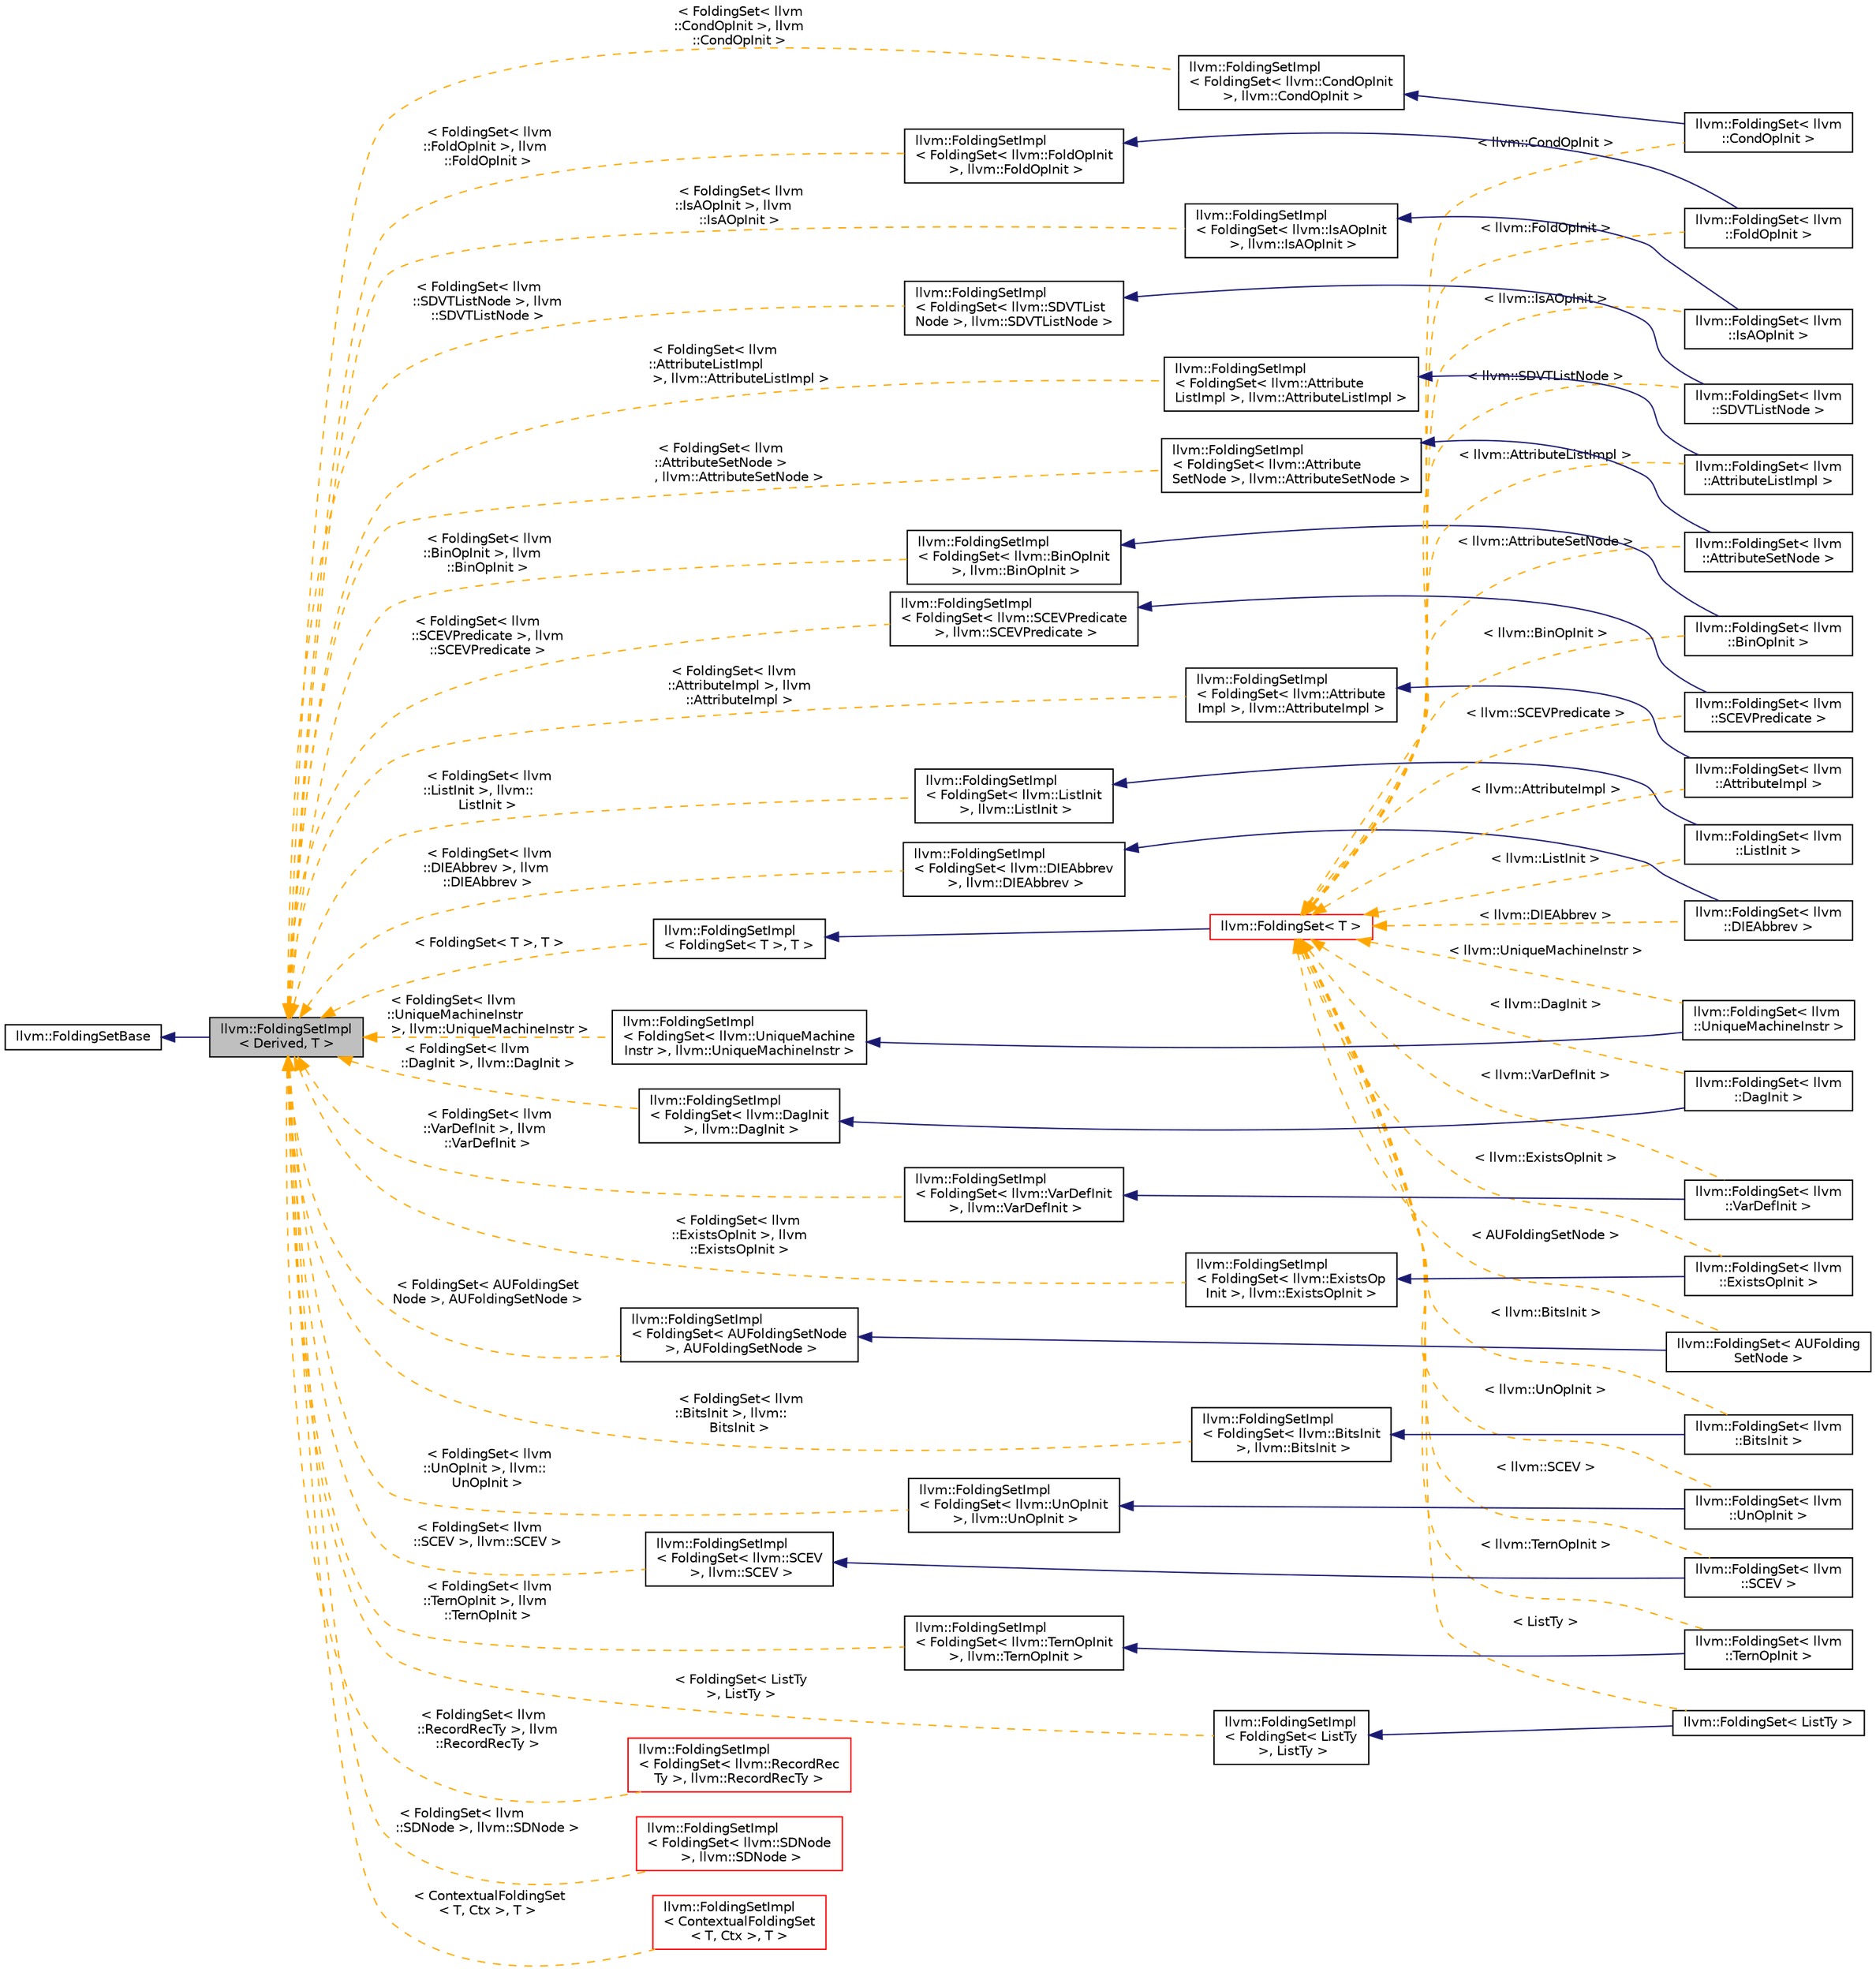 digraph "llvm::FoldingSetImpl&lt; Derived, T &gt;"
{
 // LATEX_PDF_SIZE
  bgcolor="transparent";
  edge [fontname="Helvetica",fontsize="10",labelfontname="Helvetica",labelfontsize="10"];
  node [fontname="Helvetica",fontsize="10",shape=record];
  rankdir="LR";
  Node1 [label="llvm::FoldingSetImpl\l\< Derived, T \>",height=0.2,width=0.4,color="black", fillcolor="grey75", style="filled", fontcolor="black",tooltip="FoldingSetImpl - An implementation detail that lets us share code between FoldingSet and ContextualFo..."];
  Node2 -> Node1 [dir="back",color="midnightblue",fontsize="10",style="solid",fontname="Helvetica"];
  Node2 [label="llvm::FoldingSetBase",height=0.2,width=0.4,color="black",URL="$classllvm_1_1FoldingSetBase.html",tooltip="FoldingSetBase - Implements the folding set functionality."];
  Node1 -> Node3 [dir="back",color="orange",fontsize="10",style="dashed",label=" \< FoldingSet\< llvm\l::ListInit \>, llvm::\lListInit \>" ,fontname="Helvetica"];
  Node3 [label="llvm::FoldingSetImpl\l\< FoldingSet\< llvm::ListInit\l \>, llvm::ListInit \>",height=0.2,width=0.4,color="black",URL="$classllvm_1_1FoldingSetImpl.html",tooltip=" "];
  Node3 -> Node4 [dir="back",color="midnightblue",fontsize="10",style="solid",fontname="Helvetica"];
  Node4 [label="llvm::FoldingSet\< llvm\l::ListInit \>",height=0.2,width=0.4,color="black",URL="$classllvm_1_1FoldingSet.html",tooltip=" "];
  Node1 -> Node5 [dir="back",color="orange",fontsize="10",style="dashed",label=" \< FoldingSet\< llvm\l::DIEAbbrev \>, llvm\l::DIEAbbrev \>" ,fontname="Helvetica"];
  Node5 [label="llvm::FoldingSetImpl\l\< FoldingSet\< llvm::DIEAbbrev\l \>, llvm::DIEAbbrev \>",height=0.2,width=0.4,color="black",URL="$classllvm_1_1FoldingSetImpl.html",tooltip=" "];
  Node5 -> Node6 [dir="back",color="midnightblue",fontsize="10",style="solid",fontname="Helvetica"];
  Node6 [label="llvm::FoldingSet\< llvm\l::DIEAbbrev \>",height=0.2,width=0.4,color="black",URL="$classllvm_1_1FoldingSet.html",tooltip=" "];
  Node1 -> Node7 [dir="back",color="orange",fontsize="10",style="dashed",label=" \< FoldingSet\< llvm\l::IsAOpInit \>, llvm\l::IsAOpInit \>" ,fontname="Helvetica"];
  Node7 [label="llvm::FoldingSetImpl\l\< FoldingSet\< llvm::IsAOpInit\l \>, llvm::IsAOpInit \>",height=0.2,width=0.4,color="black",URL="$classllvm_1_1FoldingSetImpl.html",tooltip=" "];
  Node7 -> Node8 [dir="back",color="midnightblue",fontsize="10",style="solid",fontname="Helvetica"];
  Node8 [label="llvm::FoldingSet\< llvm\l::IsAOpInit \>",height=0.2,width=0.4,color="black",URL="$classllvm_1_1FoldingSet.html",tooltip=" "];
  Node1 -> Node9 [dir="back",color="orange",fontsize="10",style="dashed",label=" \< FoldingSet\< llvm\l::BinOpInit \>, llvm\l::BinOpInit \>" ,fontname="Helvetica"];
  Node9 [label="llvm::FoldingSetImpl\l\< FoldingSet\< llvm::BinOpInit\l \>, llvm::BinOpInit \>",height=0.2,width=0.4,color="black",URL="$classllvm_1_1FoldingSetImpl.html",tooltip=" "];
  Node9 -> Node10 [dir="back",color="midnightblue",fontsize="10",style="solid",fontname="Helvetica"];
  Node10 [label="llvm::FoldingSet\< llvm\l::BinOpInit \>",height=0.2,width=0.4,color="black",URL="$classllvm_1_1FoldingSet.html",tooltip=" "];
  Node1 -> Node11 [dir="back",color="orange",fontsize="10",style="dashed",label=" \< FoldingSet\< llvm\l::AttributeImpl \>, llvm\l::AttributeImpl \>" ,fontname="Helvetica"];
  Node11 [label="llvm::FoldingSetImpl\l\< FoldingSet\< llvm::Attribute\lImpl \>, llvm::AttributeImpl \>",height=0.2,width=0.4,color="black",URL="$classllvm_1_1FoldingSetImpl.html",tooltip=" "];
  Node11 -> Node12 [dir="back",color="midnightblue",fontsize="10",style="solid",fontname="Helvetica"];
  Node12 [label="llvm::FoldingSet\< llvm\l::AttributeImpl \>",height=0.2,width=0.4,color="black",URL="$classllvm_1_1FoldingSet.html",tooltip=" "];
  Node1 -> Node13 [dir="back",color="orange",fontsize="10",style="dashed",label=" \< FoldingSet\< T \>, T \>" ,fontname="Helvetica"];
  Node13 [label="llvm::FoldingSetImpl\l\< FoldingSet\< T \>, T \>",height=0.2,width=0.4,color="black",URL="$classllvm_1_1FoldingSetImpl.html",tooltip=" "];
  Node13 -> Node14 [dir="back",color="midnightblue",fontsize="10",style="solid",fontname="Helvetica"];
  Node14 [label="llvm::FoldingSet\< T \>",height=0.2,width=0.4,color="red",URL="$classllvm_1_1FoldingSet.html",tooltip="FoldingSet - This template class is used to instantiate a specialized implementation of the folding s..."];
  Node14 -> Node15 [dir="back",color="orange",fontsize="10",style="dashed",label=" \< llvm::SDVTListNode \>" ,fontname="Helvetica"];
  Node15 [label="llvm::FoldingSet\< llvm\l::SDVTListNode \>",height=0.2,width=0.4,color="black",URL="$classllvm_1_1FoldingSet.html",tooltip=" "];
  Node14 -> Node12 [dir="back",color="orange",fontsize="10",style="dashed",label=" \< llvm::AttributeImpl \>" ,fontname="Helvetica"];
  Node14 -> Node16 [dir="back",color="orange",fontsize="10",style="dashed",label=" \< llvm::AttributeListImpl \>" ,fontname="Helvetica"];
  Node16 [label="llvm::FoldingSet\< llvm\l::AttributeListImpl \>",height=0.2,width=0.4,color="black",URL="$classllvm_1_1FoldingSet.html",tooltip=" "];
  Node14 -> Node17 [dir="back",color="orange",fontsize="10",style="dashed",label=" \< llvm::SCEVPredicate \>" ,fontname="Helvetica"];
  Node17 [label="llvm::FoldingSet\< llvm\l::SCEVPredicate \>",height=0.2,width=0.4,color="black",URL="$classllvm_1_1FoldingSet.html",tooltip=" "];
  Node14 -> Node18 [dir="back",color="orange",fontsize="10",style="dashed",label=" \< llvm::CondOpInit \>" ,fontname="Helvetica"];
  Node18 [label="llvm::FoldingSet\< llvm\l::CondOpInit \>",height=0.2,width=0.4,color="black",URL="$classllvm_1_1FoldingSet.html",tooltip=" "];
  Node14 -> Node20 [dir="back",color="orange",fontsize="10",style="dashed",label=" \< llvm::FoldOpInit \>" ,fontname="Helvetica"];
  Node20 [label="llvm::FoldingSet\< llvm\l::FoldOpInit \>",height=0.2,width=0.4,color="black",URL="$classllvm_1_1FoldingSet.html",tooltip=" "];
  Node14 -> Node21 [dir="back",color="orange",fontsize="10",style="dashed",label=" \< llvm::AttributeSetNode \>" ,fontname="Helvetica"];
  Node21 [label="llvm::FoldingSet\< llvm\l::AttributeSetNode \>",height=0.2,width=0.4,color="black",URL="$classllvm_1_1FoldingSet.html",tooltip=" "];
  Node14 -> Node22 [dir="back",color="orange",fontsize="10",style="dashed",label=" \< llvm::TernOpInit \>" ,fontname="Helvetica"];
  Node22 [label="llvm::FoldingSet\< llvm\l::TernOpInit \>",height=0.2,width=0.4,color="black",URL="$classllvm_1_1FoldingSet.html",tooltip=" "];
  Node14 -> Node23 [dir="back",color="orange",fontsize="10",style="dashed",label=" \< ListTy \>" ,fontname="Helvetica"];
  Node23 [label="llvm::FoldingSet\< ListTy \>",height=0.2,width=0.4,color="black",URL="$classllvm_1_1FoldingSet.html",tooltip=" "];
  Node14 -> Node24 [dir="back",color="orange",fontsize="10",style="dashed",label=" \< llvm::VarDefInit \>" ,fontname="Helvetica"];
  Node24 [label="llvm::FoldingSet\< llvm\l::VarDefInit \>",height=0.2,width=0.4,color="black",URL="$classllvm_1_1FoldingSet.html",tooltip=" "];
  Node14 -> Node25 [dir="back",color="orange",fontsize="10",style="dashed",label=" \< llvm::BitsInit \>" ,fontname="Helvetica"];
  Node25 [label="llvm::FoldingSet\< llvm\l::BitsInit \>",height=0.2,width=0.4,color="black",URL="$classllvm_1_1FoldingSet.html",tooltip=" "];
  Node14 -> Node26 [dir="back",color="orange",fontsize="10",style="dashed",label=" \< llvm::UnOpInit \>" ,fontname="Helvetica"];
  Node26 [label="llvm::FoldingSet\< llvm\l::UnOpInit \>",height=0.2,width=0.4,color="black",URL="$classllvm_1_1FoldingSet.html",tooltip=" "];
  Node14 -> Node27 [dir="back",color="orange",fontsize="10",style="dashed",label=" \< llvm::ExistsOpInit \>" ,fontname="Helvetica"];
  Node27 [label="llvm::FoldingSet\< llvm\l::ExistsOpInit \>",height=0.2,width=0.4,color="black",URL="$classllvm_1_1FoldingSet.html",tooltip=" "];
  Node14 -> Node4 [dir="back",color="orange",fontsize="10",style="dashed",label=" \< llvm::ListInit \>" ,fontname="Helvetica"];
  Node14 -> Node28 [dir="back",color="orange",fontsize="10",style="dashed",label=" \< AUFoldingSetNode \>" ,fontname="Helvetica"];
  Node28 [label="llvm::FoldingSet\< AUFolding\lSetNode \>",height=0.2,width=0.4,color="black",URL="$classllvm_1_1FoldingSet.html",tooltip=" "];
  Node14 -> Node29 [dir="back",color="orange",fontsize="10",style="dashed",label=" \< llvm::SCEV \>" ,fontname="Helvetica"];
  Node29 [label="llvm::FoldingSet\< llvm\l::SCEV \>",height=0.2,width=0.4,color="black",URL="$classllvm_1_1FoldingSet.html",tooltip=" "];
  Node14 -> Node8 [dir="back",color="orange",fontsize="10",style="dashed",label=" \< llvm::IsAOpInit \>" ,fontname="Helvetica"];
  Node14 -> Node31 [dir="back",color="orange",fontsize="10",style="dashed",label=" \< llvm::UniqueMachineInstr \>" ,fontname="Helvetica"];
  Node31 [label="llvm::FoldingSet\< llvm\l::UniqueMachineInstr \>",height=0.2,width=0.4,color="black",URL="$classllvm_1_1FoldingSet.html",tooltip=" "];
  Node14 -> Node32 [dir="back",color="orange",fontsize="10",style="dashed",label=" \< llvm::DagInit \>" ,fontname="Helvetica"];
  Node32 [label="llvm::FoldingSet\< llvm\l::DagInit \>",height=0.2,width=0.4,color="black",URL="$classllvm_1_1FoldingSet.html",tooltip=" "];
  Node14 -> Node6 [dir="back",color="orange",fontsize="10",style="dashed",label=" \< llvm::DIEAbbrev \>" ,fontname="Helvetica"];
  Node14 -> Node10 [dir="back",color="orange",fontsize="10",style="dashed",label=" \< llvm::BinOpInit \>" ,fontname="Helvetica"];
  Node1 -> Node33 [dir="back",color="orange",fontsize="10",style="dashed",label=" \< FoldingSet\< llvm\l::TernOpInit \>, llvm\l::TernOpInit \>" ,fontname="Helvetica"];
  Node33 [label="llvm::FoldingSetImpl\l\< FoldingSet\< llvm::TernOpInit\l \>, llvm::TernOpInit \>",height=0.2,width=0.4,color="black",URL="$classllvm_1_1FoldingSetImpl.html",tooltip=" "];
  Node33 -> Node22 [dir="back",color="midnightblue",fontsize="10",style="solid",fontname="Helvetica"];
  Node1 -> Node34 [dir="back",color="orange",fontsize="10",style="dashed",label=" \< FoldingSet\< llvm\l::VarDefInit \>, llvm\l::VarDefInit \>" ,fontname="Helvetica"];
  Node34 [label="llvm::FoldingSetImpl\l\< FoldingSet\< llvm::VarDefInit\l \>, llvm::VarDefInit \>",height=0.2,width=0.4,color="black",URL="$classllvm_1_1FoldingSetImpl.html",tooltip=" "];
  Node34 -> Node24 [dir="back",color="midnightblue",fontsize="10",style="solid",fontname="Helvetica"];
  Node1 -> Node35 [dir="back",color="orange",fontsize="10",style="dashed",label=" \< FoldingSet\< llvm\l::BitsInit \>, llvm::\lBitsInit \>" ,fontname="Helvetica"];
  Node35 [label="llvm::FoldingSetImpl\l\< FoldingSet\< llvm::BitsInit\l \>, llvm::BitsInit \>",height=0.2,width=0.4,color="black",URL="$classllvm_1_1FoldingSetImpl.html",tooltip=" "];
  Node35 -> Node25 [dir="back",color="midnightblue",fontsize="10",style="solid",fontname="Helvetica"];
  Node1 -> Node36 [dir="back",color="orange",fontsize="10",style="dashed",label=" \< FoldingSet\< llvm\l::AttributeSetNode \>\l, llvm::AttributeSetNode \>" ,fontname="Helvetica"];
  Node36 [label="llvm::FoldingSetImpl\l\< FoldingSet\< llvm::Attribute\lSetNode \>, llvm::AttributeSetNode \>",height=0.2,width=0.4,color="black",URL="$classllvm_1_1FoldingSetImpl.html",tooltip=" "];
  Node36 -> Node21 [dir="back",color="midnightblue",fontsize="10",style="solid",fontname="Helvetica"];
  Node1 -> Node37 [dir="back",color="orange",fontsize="10",style="dashed",label=" \< FoldingSet\< llvm\l::UnOpInit \>, llvm::\lUnOpInit \>" ,fontname="Helvetica"];
  Node37 [label="llvm::FoldingSetImpl\l\< FoldingSet\< llvm::UnOpInit\l \>, llvm::UnOpInit \>",height=0.2,width=0.4,color="black",URL="$classllvm_1_1FoldingSetImpl.html",tooltip=" "];
  Node37 -> Node26 [dir="back",color="midnightblue",fontsize="10",style="solid",fontname="Helvetica"];
  Node1 -> Node38 [dir="back",color="orange",fontsize="10",style="dashed",label=" \< FoldingSet\< AUFoldingSet\lNode \>, AUFoldingSetNode \>" ,fontname="Helvetica"];
  Node38 [label="llvm::FoldingSetImpl\l\< FoldingSet\< AUFoldingSetNode\l \>, AUFoldingSetNode \>",height=0.2,width=0.4,color="black",URL="$classllvm_1_1FoldingSetImpl.html",tooltip=" "];
  Node38 -> Node28 [dir="back",color="midnightblue",fontsize="10",style="solid",fontname="Helvetica"];
  Node1 -> Node39 [dir="back",color="orange",fontsize="10",style="dashed",label=" \< FoldingSet\< ListTy\l \>, ListTy \>" ,fontname="Helvetica"];
  Node39 [label="llvm::FoldingSetImpl\l\< FoldingSet\< ListTy\l \>, ListTy \>",height=0.2,width=0.4,color="black",URL="$classllvm_1_1FoldingSetImpl.html",tooltip=" "];
  Node39 -> Node23 [dir="back",color="midnightblue",fontsize="10",style="solid",fontname="Helvetica"];
  Node1 -> Node40 [dir="back",color="orange",fontsize="10",style="dashed",label=" \< FoldingSet\< llvm\l::SDVTListNode \>, llvm\l::SDVTListNode \>" ,fontname="Helvetica"];
  Node40 [label="llvm::FoldingSetImpl\l\< FoldingSet\< llvm::SDVTList\lNode \>, llvm::SDVTListNode \>",height=0.2,width=0.4,color="black",URL="$classllvm_1_1FoldingSetImpl.html",tooltip=" "];
  Node40 -> Node15 [dir="back",color="midnightblue",fontsize="10",style="solid",fontname="Helvetica"];
  Node1 -> Node41 [dir="back",color="orange",fontsize="10",style="dashed",label=" \< FoldingSet\< llvm\l::SCEV \>, llvm::SCEV \>" ,fontname="Helvetica"];
  Node41 [label="llvm::FoldingSetImpl\l\< FoldingSet\< llvm::SCEV\l \>, llvm::SCEV \>",height=0.2,width=0.4,color="black",URL="$classllvm_1_1FoldingSetImpl.html",tooltip=" "];
  Node41 -> Node29 [dir="back",color="midnightblue",fontsize="10",style="solid",fontname="Helvetica"];
  Node1 -> Node42 [dir="back",color="orange",fontsize="10",style="dashed",label=" \< FoldingSet\< llvm\l::SCEVPredicate \>, llvm\l::SCEVPredicate \>" ,fontname="Helvetica"];
  Node42 [label="llvm::FoldingSetImpl\l\< FoldingSet\< llvm::SCEVPredicate\l \>, llvm::SCEVPredicate \>",height=0.2,width=0.4,color="black",URL="$classllvm_1_1FoldingSetImpl.html",tooltip=" "];
  Node42 -> Node17 [dir="back",color="midnightblue",fontsize="10",style="solid",fontname="Helvetica"];
  Node1 -> Node43 [dir="back",color="orange",fontsize="10",style="dashed",label=" \< FoldingSet\< llvm\l::CondOpInit \>, llvm\l::CondOpInit \>" ,fontname="Helvetica"];
  Node43 [label="llvm::FoldingSetImpl\l\< FoldingSet\< llvm::CondOpInit\l \>, llvm::CondOpInit \>",height=0.2,width=0.4,color="black",URL="$classllvm_1_1FoldingSetImpl.html",tooltip=" "];
  Node43 -> Node18 [dir="back",color="midnightblue",fontsize="10",style="solid",fontname="Helvetica"];
  Node1 -> Node44 [dir="back",color="orange",fontsize="10",style="dashed",label=" \< FoldingSet\< llvm\l::ExistsOpInit \>, llvm\l::ExistsOpInit \>" ,fontname="Helvetica"];
  Node44 [label="llvm::FoldingSetImpl\l\< FoldingSet\< llvm::ExistsOp\lInit \>, llvm::ExistsOpInit \>",height=0.2,width=0.4,color="black",URL="$classllvm_1_1FoldingSetImpl.html",tooltip=" "];
  Node44 -> Node27 [dir="back",color="midnightblue",fontsize="10",style="solid",fontname="Helvetica"];
  Node1 -> Node45 [dir="back",color="orange",fontsize="10",style="dashed",label=" \< FoldingSet\< llvm\l::FoldOpInit \>, llvm\l::FoldOpInit \>" ,fontname="Helvetica"];
  Node45 [label="llvm::FoldingSetImpl\l\< FoldingSet\< llvm::FoldOpInit\l \>, llvm::FoldOpInit \>",height=0.2,width=0.4,color="black",URL="$classllvm_1_1FoldingSetImpl.html",tooltip=" "];
  Node45 -> Node20 [dir="back",color="midnightblue",fontsize="10",style="solid",fontname="Helvetica"];
  Node1 -> Node46 [dir="back",color="orange",fontsize="10",style="dashed",label=" \< FoldingSet\< llvm\l::DagInit \>, llvm::DagInit \>" ,fontname="Helvetica"];
  Node46 [label="llvm::FoldingSetImpl\l\< FoldingSet\< llvm::DagInit\l \>, llvm::DagInit \>",height=0.2,width=0.4,color="black",URL="$classllvm_1_1FoldingSetImpl.html",tooltip=" "];
  Node46 -> Node32 [dir="back",color="midnightblue",fontsize="10",style="solid",fontname="Helvetica"];
  Node1 -> Node47 [dir="back",color="orange",fontsize="10",style="dashed",label=" \< FoldingSet\< llvm\l::UniqueMachineInstr\l \>, llvm::UniqueMachineInstr \>" ,fontname="Helvetica"];
  Node47 [label="llvm::FoldingSetImpl\l\< FoldingSet\< llvm::UniqueMachine\lInstr \>, llvm::UniqueMachineInstr \>",height=0.2,width=0.4,color="black",URL="$classllvm_1_1FoldingSetImpl.html",tooltip=" "];
  Node47 -> Node31 [dir="back",color="midnightblue",fontsize="10",style="solid",fontname="Helvetica"];
  Node1 -> Node48 [dir="back",color="orange",fontsize="10",style="dashed",label=" \< FoldingSet\< llvm\l::AttributeListImpl\l \>, llvm::AttributeListImpl \>" ,fontname="Helvetica"];
  Node48 [label="llvm::FoldingSetImpl\l\< FoldingSet\< llvm::Attribute\lListImpl \>, llvm::AttributeListImpl \>",height=0.2,width=0.4,color="black",URL="$classllvm_1_1FoldingSetImpl.html",tooltip=" "];
  Node48 -> Node16 [dir="back",color="midnightblue",fontsize="10",style="solid",fontname="Helvetica"];
  Node1 -> Node49 [dir="back",color="orange",fontsize="10",style="dashed",label=" \< FoldingSet\< llvm\l::RecordRecTy \>, llvm\l::RecordRecTy \>" ,fontname="Helvetica"];
  Node49 [label="llvm::FoldingSetImpl\l\< FoldingSet\< llvm::RecordRec\lTy \>, llvm::RecordRecTy \>",height=0.2,width=0.4,color="red",URL="$classllvm_1_1FoldingSetImpl.html",tooltip=" "];
  Node1 -> Node50 [dir="back",color="orange",fontsize="10",style="dashed",label=" \< FoldingSet\< llvm\l::SDNode \>, llvm::SDNode \>" ,fontname="Helvetica"];
  Node50 [label="llvm::FoldingSetImpl\l\< FoldingSet\< llvm::SDNode\l \>, llvm::SDNode \>",height=0.2,width=0.4,color="red",URL="$classllvm_1_1FoldingSetImpl.html",tooltip=" "];
  Node1 -> Node51 [dir="back",color="orange",fontsize="10",style="dashed",label=" \< ContextualFoldingSet\l\< T, Ctx \>, T \>" ,fontname="Helvetica"];
  Node51 [label="llvm::FoldingSetImpl\l\< ContextualFoldingSet\l\< T, Ctx \>, T \>",height=0.2,width=0.4,color="red",URL="$classllvm_1_1FoldingSetImpl.html",tooltip=" "];
}

